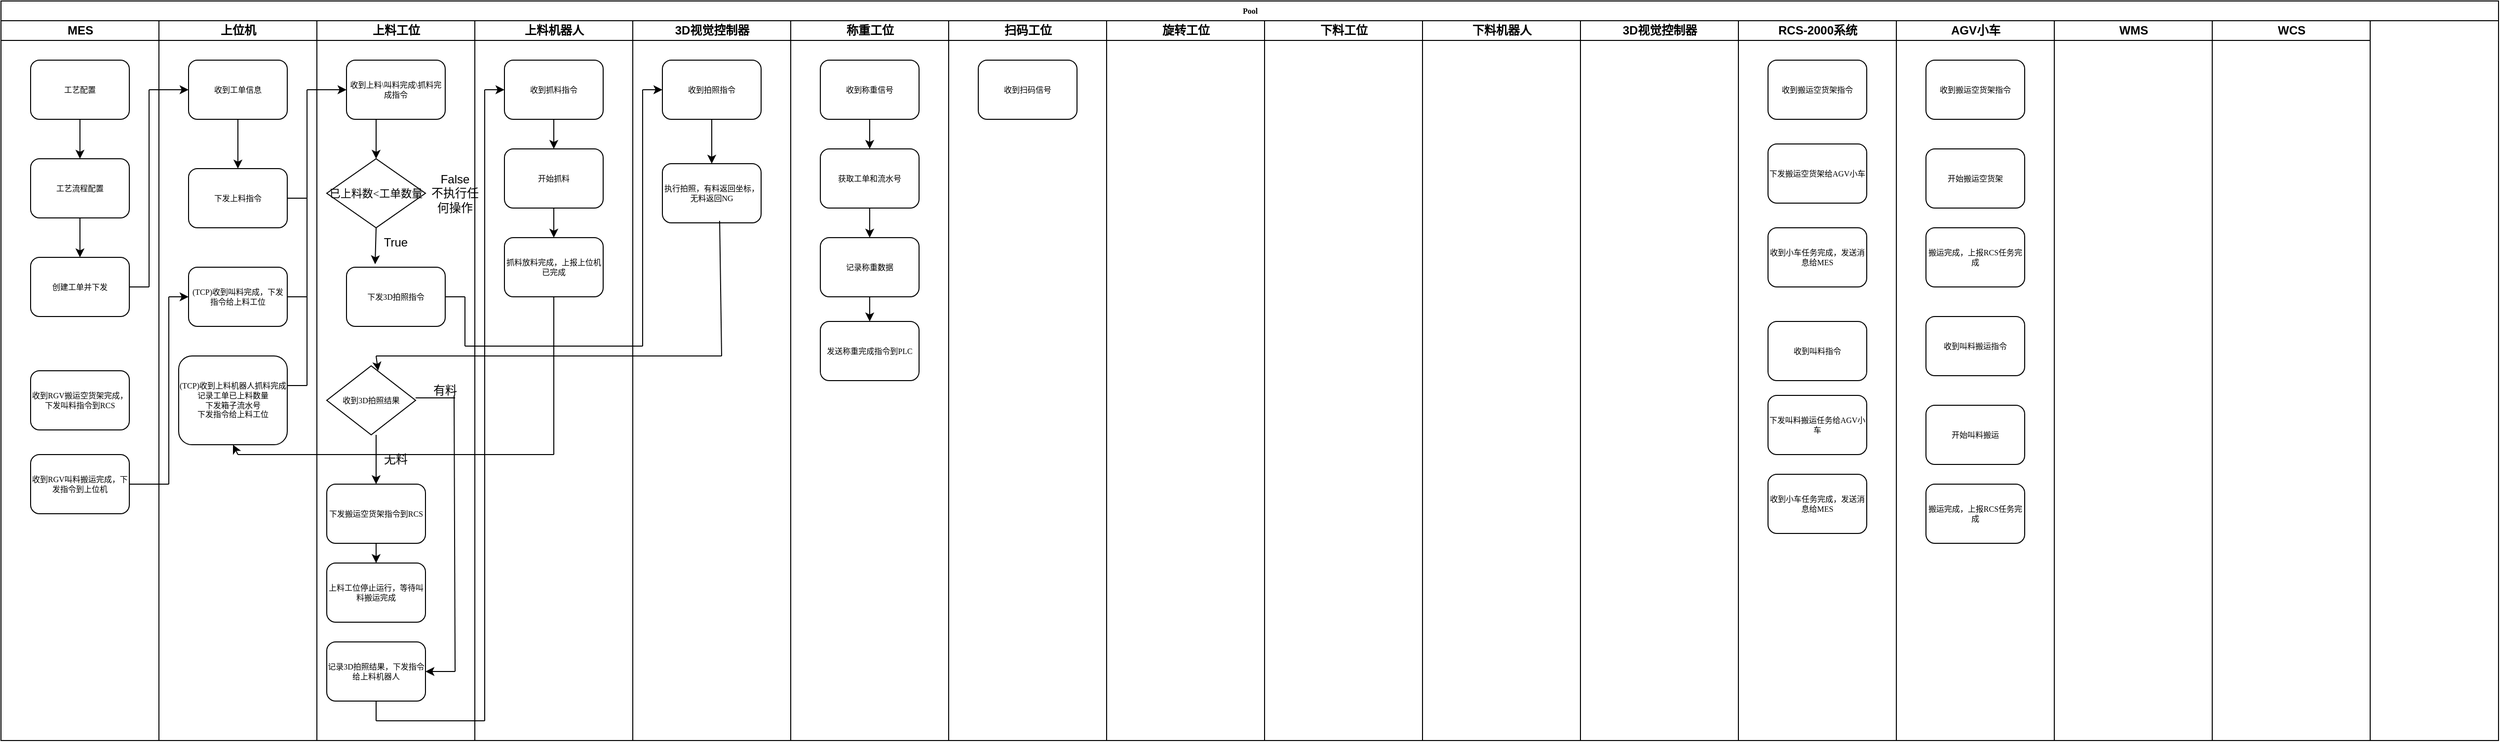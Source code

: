<mxfile version="21.6.8" type="github">
  <diagram name="Page-1" id="74e2e168-ea6b-b213-b513-2b3c1d86103e">
    <mxGraphModel dx="1434" dy="768" grid="1" gridSize="10" guides="1" tooltips="1" connect="1" arrows="1" fold="1" page="1" pageScale="1" pageWidth="1100" pageHeight="850" background="none" math="0" shadow="0">
      <root>
        <mxCell id="0" />
        <mxCell id="1" parent="0" />
        <mxCell id="77e6c97f196da883-1" value="Pool" style="swimlane;html=1;childLayout=stackLayout;startSize=20;rounded=0;shadow=0;labelBackgroundColor=none;strokeWidth=1;fontFamily=Verdana;fontSize=8;align=center;" parent="1" vertex="1">
          <mxGeometry x="70" y="40" width="2530" height="750" as="geometry" />
        </mxCell>
        <mxCell id="77e6c97f196da883-2" value="MES" style="swimlane;html=1;startSize=20;" parent="77e6c97f196da883-1" vertex="1">
          <mxGeometry y="20" width="160" height="730" as="geometry" />
        </mxCell>
        <mxCell id="6C03qrmBVSKvkhP6-HAM-20" value="" style="edgeStyle=orthogonalEdgeStyle;rounded=0;orthogonalLoop=1;jettySize=auto;html=1;" edge="1" parent="77e6c97f196da883-2" source="6C03qrmBVSKvkhP6-HAM-18" target="6C03qrmBVSKvkhP6-HAM-19">
          <mxGeometry relative="1" as="geometry" />
        </mxCell>
        <mxCell id="6C03qrmBVSKvkhP6-HAM-18" value="工艺配置" style="rounded=1;whiteSpace=wrap;html=1;shadow=0;labelBackgroundColor=none;strokeWidth=1;fontFamily=Verdana;fontSize=8;align=center;" vertex="1" parent="77e6c97f196da883-2">
          <mxGeometry x="30" y="40" width="100" height="60" as="geometry" />
        </mxCell>
        <mxCell id="6C03qrmBVSKvkhP6-HAM-22" value="" style="edgeStyle=orthogonalEdgeStyle;rounded=0;orthogonalLoop=1;jettySize=auto;html=1;" edge="1" parent="77e6c97f196da883-2" source="6C03qrmBVSKvkhP6-HAM-19" target="6C03qrmBVSKvkhP6-HAM-21">
          <mxGeometry relative="1" as="geometry" />
        </mxCell>
        <mxCell id="6C03qrmBVSKvkhP6-HAM-19" value="工艺流程配置" style="rounded=1;whiteSpace=wrap;html=1;shadow=0;labelBackgroundColor=none;strokeWidth=1;fontFamily=Verdana;fontSize=8;align=center;" vertex="1" parent="77e6c97f196da883-2">
          <mxGeometry x="30" y="140" width="100" height="60" as="geometry" />
        </mxCell>
        <mxCell id="6C03qrmBVSKvkhP6-HAM-21" value="创建工单并下发" style="rounded=1;whiteSpace=wrap;html=1;shadow=0;labelBackgroundColor=none;strokeWidth=1;fontFamily=Verdana;fontSize=8;align=center;" vertex="1" parent="77e6c97f196da883-2">
          <mxGeometry x="30" y="240" width="100" height="60" as="geometry" />
        </mxCell>
        <mxCell id="6C03qrmBVSKvkhP6-HAM-50" value="收到RGV搬运空货架完成，下发叫料指令到RCS" style="rounded=1;whiteSpace=wrap;html=1;shadow=0;labelBackgroundColor=none;strokeWidth=1;fontFamily=Verdana;fontSize=8;align=center;" vertex="1" parent="77e6c97f196da883-2">
          <mxGeometry x="30" y="355" width="100" height="60" as="geometry" />
        </mxCell>
        <mxCell id="6C03qrmBVSKvkhP6-HAM-57" value="收到RGV叫料搬运完成，下发指令到上位机" style="rounded=1;whiteSpace=wrap;html=1;shadow=0;labelBackgroundColor=none;strokeWidth=1;fontFamily=Verdana;fontSize=8;align=center;" vertex="1" parent="77e6c97f196da883-2">
          <mxGeometry x="30" y="440" width="100" height="60" as="geometry" />
        </mxCell>
        <mxCell id="6C03qrmBVSKvkhP6-HAM-67" value="" style="endArrow=none;html=1;rounded=0;" edge="1" parent="77e6c97f196da883-2">
          <mxGeometry width="50" height="50" relative="1" as="geometry">
            <mxPoint x="130" y="270" as="sourcePoint" />
            <mxPoint x="150" y="270" as="targetPoint" />
          </mxGeometry>
        </mxCell>
        <mxCell id="6C03qrmBVSKvkhP6-HAM-68" value="" style="endArrow=none;html=1;rounded=0;" edge="1" parent="77e6c97f196da883-2">
          <mxGeometry width="50" height="50" relative="1" as="geometry">
            <mxPoint x="150" y="270" as="sourcePoint" />
            <mxPoint x="150" y="70" as="targetPoint" />
          </mxGeometry>
        </mxCell>
        <mxCell id="6C03qrmBVSKvkhP6-HAM-69" value="" style="endArrow=classic;html=1;rounded=0;entryX=0;entryY=0.5;entryDx=0;entryDy=0;" edge="1" parent="77e6c97f196da883-2" target="6C03qrmBVSKvkhP6-HAM-25">
          <mxGeometry width="50" height="50" relative="1" as="geometry">
            <mxPoint x="150" y="70" as="sourcePoint" />
            <mxPoint x="200" y="20" as="targetPoint" />
          </mxGeometry>
        </mxCell>
        <mxCell id="6C03qrmBVSKvkhP6-HAM-95" value="" style="endArrow=none;html=1;rounded=0;exitX=1;exitY=0.5;exitDx=0;exitDy=0;" edge="1" parent="77e6c97f196da883-2" source="6C03qrmBVSKvkhP6-HAM-57">
          <mxGeometry width="50" height="50" relative="1" as="geometry">
            <mxPoint x="130" y="480" as="sourcePoint" />
            <mxPoint x="170" y="470" as="targetPoint" />
          </mxGeometry>
        </mxCell>
        <mxCell id="77e6c97f196da883-3" value="上位机" style="swimlane;html=1;startSize=20;" parent="77e6c97f196da883-1" vertex="1">
          <mxGeometry x="160" y="20" width="160" height="730" as="geometry" />
        </mxCell>
        <mxCell id="6C03qrmBVSKvkhP6-HAM-25" value="收到工单信息" style="rounded=1;whiteSpace=wrap;html=1;shadow=0;labelBackgroundColor=none;strokeWidth=1;fontFamily=Verdana;fontSize=8;align=center;" vertex="1" parent="77e6c97f196da883-3">
          <mxGeometry x="30" y="40" width="100" height="60" as="geometry" />
        </mxCell>
        <mxCell id="6C03qrmBVSKvkhP6-HAM-26" value="下发上料指令" style="rounded=1;whiteSpace=wrap;html=1;shadow=0;labelBackgroundColor=none;strokeWidth=1;fontFamily=Verdana;fontSize=8;align=center;" vertex="1" parent="77e6c97f196da883-3">
          <mxGeometry x="30" y="150" width="100" height="60" as="geometry" />
        </mxCell>
        <mxCell id="6C03qrmBVSKvkhP6-HAM-59" value="(TCP)收到叫料完成，下发指令给上料工位" style="rounded=1;whiteSpace=wrap;html=1;shadow=0;labelBackgroundColor=none;strokeWidth=1;fontFamily=Verdana;fontSize=8;align=center;" vertex="1" parent="77e6c97f196da883-3">
          <mxGeometry x="30" y="250" width="100" height="60" as="geometry" />
        </mxCell>
        <mxCell id="6C03qrmBVSKvkhP6-HAM-66" value="(TCP)收到上料机器人抓料完成&lt;br&gt;记录工单已上料数量&lt;br&gt;下发箱子流水号&lt;br&gt;下发指令给上料工位" style="rounded=1;whiteSpace=wrap;html=1;shadow=0;labelBackgroundColor=none;strokeWidth=1;fontFamily=Verdana;fontSize=8;align=center;" vertex="1" parent="77e6c97f196da883-3">
          <mxGeometry x="20" y="340" width="110" height="90" as="geometry" />
        </mxCell>
        <mxCell id="6C03qrmBVSKvkhP6-HAM-70" value="" style="endArrow=classic;html=1;rounded=0;entryX=0.5;entryY=0;entryDx=0;entryDy=0;" edge="1" parent="77e6c97f196da883-3" target="6C03qrmBVSKvkhP6-HAM-26">
          <mxGeometry width="50" height="50" relative="1" as="geometry">
            <mxPoint x="80" y="100" as="sourcePoint" />
            <mxPoint x="130" y="50" as="targetPoint" />
          </mxGeometry>
        </mxCell>
        <mxCell id="6C03qrmBVSKvkhP6-HAM-72" value="" style="endArrow=none;html=1;rounded=0;" edge="1" parent="77e6c97f196da883-3">
          <mxGeometry width="50" height="50" relative="1" as="geometry">
            <mxPoint x="130" y="180" as="sourcePoint" />
            <mxPoint x="150" y="180" as="targetPoint" />
          </mxGeometry>
        </mxCell>
        <mxCell id="6C03qrmBVSKvkhP6-HAM-73" value="" style="endArrow=none;html=1;rounded=0;" edge="1" parent="77e6c97f196da883-3">
          <mxGeometry width="50" height="50" relative="1" as="geometry">
            <mxPoint x="150" y="180" as="sourcePoint" />
            <mxPoint x="150" y="70" as="targetPoint" />
          </mxGeometry>
        </mxCell>
        <mxCell id="6C03qrmBVSKvkhP6-HAM-74" value="" style="endArrow=classic;html=1;rounded=0;entryX=0;entryY=0.5;entryDx=0;entryDy=0;" edge="1" parent="77e6c97f196da883-3" target="6C03qrmBVSKvkhP6-HAM-27">
          <mxGeometry width="50" height="50" relative="1" as="geometry">
            <mxPoint x="150" y="70" as="sourcePoint" />
            <mxPoint x="200" y="30" as="targetPoint" />
          </mxGeometry>
        </mxCell>
        <mxCell id="6C03qrmBVSKvkhP6-HAM-75" value="" style="endArrow=none;html=1;rounded=0;" edge="1" parent="77e6c97f196da883-3">
          <mxGeometry width="50" height="50" relative="1" as="geometry">
            <mxPoint x="130" y="280" as="sourcePoint" />
            <mxPoint x="150" y="280" as="targetPoint" />
          </mxGeometry>
        </mxCell>
        <mxCell id="6C03qrmBVSKvkhP6-HAM-76" value="" style="endArrow=none;html=1;rounded=0;" edge="1" parent="77e6c97f196da883-3">
          <mxGeometry width="50" height="50" relative="1" as="geometry">
            <mxPoint x="130" y="370" as="sourcePoint" />
            <mxPoint x="150" y="370" as="targetPoint" />
          </mxGeometry>
        </mxCell>
        <mxCell id="6C03qrmBVSKvkhP6-HAM-77" value="" style="endArrow=none;html=1;rounded=0;" edge="1" parent="77e6c97f196da883-3">
          <mxGeometry width="50" height="50" relative="1" as="geometry">
            <mxPoint x="150" y="370" as="sourcePoint" />
            <mxPoint x="150" y="180" as="targetPoint" />
          </mxGeometry>
        </mxCell>
        <mxCell id="6C03qrmBVSKvkhP6-HAM-96" value="" style="endArrow=none;html=1;rounded=0;" edge="1" parent="77e6c97f196da883-3">
          <mxGeometry width="50" height="50" relative="1" as="geometry">
            <mxPoint x="10" y="470" as="sourcePoint" />
            <mxPoint x="10" y="280" as="targetPoint" />
          </mxGeometry>
        </mxCell>
        <mxCell id="6C03qrmBVSKvkhP6-HAM-104" value="" style="endArrow=classic;html=1;rounded=0;entryX=0;entryY=0.5;entryDx=0;entryDy=0;" edge="1" parent="77e6c97f196da883-3" target="6C03qrmBVSKvkhP6-HAM-59">
          <mxGeometry width="50" height="50" relative="1" as="geometry">
            <mxPoint x="10" y="280" as="sourcePoint" />
            <mxPoint x="60" y="230" as="targetPoint" />
          </mxGeometry>
        </mxCell>
        <mxCell id="6C03qrmBVSKvkhP6-HAM-107" value="" style="endArrow=classic;html=1;rounded=0;entryX=0.5;entryY=1;entryDx=0;entryDy=0;" edge="1" parent="77e6c97f196da883-3" target="6C03qrmBVSKvkhP6-HAM-66">
          <mxGeometry width="50" height="50" relative="1" as="geometry">
            <mxPoint x="80" y="440" as="sourcePoint" />
            <mxPoint x="130" y="390" as="targetPoint" />
          </mxGeometry>
        </mxCell>
        <mxCell id="77e6c97f196da883-4" value="上料工位" style="swimlane;html=1;startSize=20;" parent="77e6c97f196da883-1" vertex="1">
          <mxGeometry x="320" y="20" width="160" height="730" as="geometry" />
        </mxCell>
        <mxCell id="6C03qrmBVSKvkhP6-HAM-27" value="收到上料\叫料完成\抓料完成指令" style="rounded=1;whiteSpace=wrap;html=1;shadow=0;labelBackgroundColor=none;strokeWidth=1;fontFamily=Verdana;fontSize=8;align=center;" vertex="1" parent="77e6c97f196da883-4">
          <mxGeometry x="30" y="40" width="100" height="60" as="geometry" />
        </mxCell>
        <mxCell id="6C03qrmBVSKvkhP6-HAM-29" value="&lt;font style=&quot;font-size: 11px;&quot;&gt;已上料数&amp;lt;工单数量&lt;/font&gt;" style="rhombus;whiteSpace=wrap;html=1;rounded=0;shadow=0;labelBackgroundColor=none;strokeWidth=1;fontFamily=Verdana;fontSize=8;align=center;" vertex="1" parent="77e6c97f196da883-4">
          <mxGeometry x="10" y="140" width="100" height="70" as="geometry" />
        </mxCell>
        <mxCell id="6C03qrmBVSKvkhP6-HAM-31" value="False&lt;br&gt;不执行任何操作" style="text;html=1;strokeColor=none;fillColor=none;align=center;verticalAlign=middle;whiteSpace=wrap;rounded=0;" vertex="1" parent="77e6c97f196da883-4">
          <mxGeometry x="110" y="160" width="60" height="30" as="geometry" />
        </mxCell>
        <mxCell id="6C03qrmBVSKvkhP6-HAM-33" value="True" style="text;html=1;strokeColor=none;fillColor=none;align=center;verticalAlign=middle;whiteSpace=wrap;rounded=0;" vertex="1" parent="77e6c97f196da883-4">
          <mxGeometry x="50" y="210" width="60" height="30" as="geometry" />
        </mxCell>
        <mxCell id="6C03qrmBVSKvkhP6-HAM-35" value="下发3D拍照指令" style="rounded=1;whiteSpace=wrap;html=1;shadow=0;labelBackgroundColor=none;strokeWidth=1;fontFamily=Verdana;fontSize=8;align=center;" vertex="1" parent="77e6c97f196da883-4">
          <mxGeometry x="30" y="250" width="100" height="60" as="geometry" />
        </mxCell>
        <mxCell id="6C03qrmBVSKvkhP6-HAM-40" value="收到3D拍照结果" style="rhombus;whiteSpace=wrap;html=1;rounded=0;shadow=0;labelBackgroundColor=none;strokeWidth=1;fontFamily=Verdana;fontSize=8;align=center;" vertex="1" parent="77e6c97f196da883-4">
          <mxGeometry x="10" y="350" width="90" height="70" as="geometry" />
        </mxCell>
        <mxCell id="6C03qrmBVSKvkhP6-HAM-41" value="有料" style="text;html=1;strokeColor=none;fillColor=none;align=center;verticalAlign=middle;whiteSpace=wrap;rounded=0;" vertex="1" parent="77e6c97f196da883-4">
          <mxGeometry x="100" y="360" width="60" height="30" as="geometry" />
        </mxCell>
        <mxCell id="6C03qrmBVSKvkhP6-HAM-42" value="无料" style="text;html=1;strokeColor=none;fillColor=none;align=center;verticalAlign=middle;whiteSpace=wrap;rounded=0;" vertex="1" parent="77e6c97f196da883-4">
          <mxGeometry x="50" y="430" width="60" height="30" as="geometry" />
        </mxCell>
        <mxCell id="6C03qrmBVSKvkhP6-HAM-43" value="下发搬运空货架指令到RCS" style="rounded=1;whiteSpace=wrap;html=1;shadow=0;labelBackgroundColor=none;strokeWidth=1;fontFamily=Verdana;fontSize=8;align=center;" vertex="1" parent="77e6c97f196da883-4">
          <mxGeometry x="10" y="470" width="100" height="60" as="geometry" />
        </mxCell>
        <mxCell id="6C03qrmBVSKvkhP6-HAM-58" value="上料工位停止运行，等待叫料搬运完成" style="rounded=1;whiteSpace=wrap;html=1;shadow=0;labelBackgroundColor=none;strokeWidth=1;fontFamily=Verdana;fontSize=8;align=center;" vertex="1" parent="77e6c97f196da883-4">
          <mxGeometry x="10" y="550" width="100" height="60" as="geometry" />
        </mxCell>
        <mxCell id="6C03qrmBVSKvkhP6-HAM-60" value="记录3D拍照结果，下发指令给上料机器人" style="rounded=1;whiteSpace=wrap;html=1;shadow=0;labelBackgroundColor=none;strokeWidth=1;fontFamily=Verdana;fontSize=8;align=center;" vertex="1" parent="77e6c97f196da883-4">
          <mxGeometry x="10" y="630" width="100" height="60" as="geometry" />
        </mxCell>
        <mxCell id="6C03qrmBVSKvkhP6-HAM-61" value="" style="endArrow=none;html=1;rounded=0;exitX=0;exitY=0.75;exitDx=0;exitDy=0;entryX=0.667;entryY=0.75;entryDx=0;entryDy=0;entryPerimeter=0;" edge="1" parent="77e6c97f196da883-4" source="6C03qrmBVSKvkhP6-HAM-41" target="6C03qrmBVSKvkhP6-HAM-41">
          <mxGeometry width="50" height="50" relative="1" as="geometry">
            <mxPoint x="100" y="390" as="sourcePoint" />
            <mxPoint x="150" y="340" as="targetPoint" />
          </mxGeometry>
        </mxCell>
        <mxCell id="6C03qrmBVSKvkhP6-HAM-62" value="" style="endArrow=none;html=1;rounded=0;" edge="1" parent="77e6c97f196da883-4">
          <mxGeometry width="50" height="50" relative="1" as="geometry">
            <mxPoint x="140" y="660" as="sourcePoint" />
            <mxPoint x="139" y="380" as="targetPoint" />
          </mxGeometry>
        </mxCell>
        <mxCell id="6C03qrmBVSKvkhP6-HAM-78" value="" style="endArrow=classic;html=1;rounded=0;entryX=0.5;entryY=0;entryDx=0;entryDy=0;" edge="1" parent="77e6c97f196da883-4" target="6C03qrmBVSKvkhP6-HAM-29">
          <mxGeometry width="50" height="50" relative="1" as="geometry">
            <mxPoint x="60" y="100" as="sourcePoint" />
            <mxPoint x="110" y="50" as="targetPoint" />
          </mxGeometry>
        </mxCell>
        <mxCell id="6C03qrmBVSKvkhP6-HAM-79" value="" style="endArrow=classic;html=1;rounded=0;entryX=0.15;entryY=1.233;entryDx=0;entryDy=0;entryPerimeter=0;" edge="1" parent="77e6c97f196da883-4" target="6C03qrmBVSKvkhP6-HAM-33">
          <mxGeometry width="50" height="50" relative="1" as="geometry">
            <mxPoint x="60" y="210" as="sourcePoint" />
            <mxPoint x="110" y="160" as="targetPoint" />
          </mxGeometry>
        </mxCell>
        <mxCell id="6C03qrmBVSKvkhP6-HAM-81" value="" style="endArrow=classic;html=1;rounded=0;entryX=0.5;entryY=0;entryDx=0;entryDy=0;" edge="1" parent="77e6c97f196da883-4" target="6C03qrmBVSKvkhP6-HAM-43">
          <mxGeometry width="50" height="50" relative="1" as="geometry">
            <mxPoint x="60" y="420" as="sourcePoint" />
            <mxPoint x="110" y="370" as="targetPoint" />
          </mxGeometry>
        </mxCell>
        <mxCell id="6C03qrmBVSKvkhP6-HAM-82" value="" style="endArrow=classic;html=1;rounded=0;entryX=0.5;entryY=0;entryDx=0;entryDy=0;" edge="1" parent="77e6c97f196da883-4" target="6C03qrmBVSKvkhP6-HAM-58">
          <mxGeometry width="50" height="50" relative="1" as="geometry">
            <mxPoint x="60" y="530" as="sourcePoint" />
            <mxPoint x="110" y="480" as="targetPoint" />
          </mxGeometry>
        </mxCell>
        <mxCell id="6C03qrmBVSKvkhP6-HAM-83" value="" style="endArrow=none;html=1;rounded=0;" edge="1" parent="77e6c97f196da883-4">
          <mxGeometry width="50" height="50" relative="1" as="geometry">
            <mxPoint x="130" y="280" as="sourcePoint" />
            <mxPoint x="150" y="280" as="targetPoint" />
          </mxGeometry>
        </mxCell>
        <mxCell id="6C03qrmBVSKvkhP6-HAM-84" value="" style="endArrow=none;html=1;rounded=0;" edge="1" parent="77e6c97f196da883-4">
          <mxGeometry width="50" height="50" relative="1" as="geometry">
            <mxPoint x="150" y="330" as="sourcePoint" />
            <mxPoint x="150" y="280" as="targetPoint" />
          </mxGeometry>
        </mxCell>
        <mxCell id="6C03qrmBVSKvkhP6-HAM-85" value="" style="endArrow=none;html=1;rounded=0;" edge="1" parent="77e6c97f196da883-4">
          <mxGeometry width="50" height="50" relative="1" as="geometry">
            <mxPoint x="150" y="330" as="sourcePoint" />
            <mxPoint x="330" y="330" as="targetPoint" />
          </mxGeometry>
        </mxCell>
        <mxCell id="6C03qrmBVSKvkhP6-HAM-91" value="" style="endArrow=classic;html=1;rounded=0;" edge="1" parent="77e6c97f196da883-4">
          <mxGeometry width="50" height="50" relative="1" as="geometry">
            <mxPoint x="60" y="340" as="sourcePoint" />
            <mxPoint x="62" y="355" as="targetPoint" />
          </mxGeometry>
        </mxCell>
        <mxCell id="6C03qrmBVSKvkhP6-HAM-98" value="" style="endArrow=none;html=1;rounded=0;" edge="1" parent="77e6c97f196da883-4">
          <mxGeometry width="50" height="50" relative="1" as="geometry">
            <mxPoint x="60" y="690" as="sourcePoint" />
            <mxPoint x="60" y="710" as="targetPoint" />
          </mxGeometry>
        </mxCell>
        <mxCell id="6C03qrmBVSKvkhP6-HAM-99" value="" style="endArrow=none;html=1;rounded=0;" edge="1" parent="77e6c97f196da883-4">
          <mxGeometry width="50" height="50" relative="1" as="geometry">
            <mxPoint x="60" y="710" as="sourcePoint" />
            <mxPoint x="170" y="710" as="targetPoint" />
          </mxGeometry>
        </mxCell>
        <mxCell id="77e6c97f196da883-5" value="上料机器人" style="swimlane;html=1;startSize=20;" parent="77e6c97f196da883-1" vertex="1">
          <mxGeometry x="480" y="20" width="160" height="730" as="geometry" />
        </mxCell>
        <mxCell id="6C03qrmBVSKvkhP6-HAM-34" value="收到抓料指令" style="rounded=1;whiteSpace=wrap;html=1;shadow=0;labelBackgroundColor=none;strokeWidth=1;fontFamily=Verdana;fontSize=8;align=center;" vertex="1" parent="77e6c97f196da883-5">
          <mxGeometry x="30" y="40" width="100" height="60" as="geometry" />
        </mxCell>
        <mxCell id="6C03qrmBVSKvkhP6-HAM-64" value="开始抓料" style="rounded=1;whiteSpace=wrap;html=1;shadow=0;labelBackgroundColor=none;strokeWidth=1;fontFamily=Verdana;fontSize=8;align=center;" vertex="1" parent="77e6c97f196da883-5">
          <mxGeometry x="30" y="130" width="100" height="60" as="geometry" />
        </mxCell>
        <mxCell id="6C03qrmBVSKvkhP6-HAM-65" value="抓料放料完成，上报上位机已完成" style="rounded=1;whiteSpace=wrap;html=1;shadow=0;labelBackgroundColor=none;strokeWidth=1;fontFamily=Verdana;fontSize=8;align=center;" vertex="1" parent="77e6c97f196da883-5">
          <mxGeometry x="30" y="220" width="100" height="60" as="geometry" />
        </mxCell>
        <mxCell id="6C03qrmBVSKvkhP6-HAM-100" value="" style="endArrow=none;html=1;rounded=0;" edge="1" parent="77e6c97f196da883-5">
          <mxGeometry width="50" height="50" relative="1" as="geometry">
            <mxPoint x="10" y="710" as="sourcePoint" />
            <mxPoint x="10" y="70" as="targetPoint" />
          </mxGeometry>
        </mxCell>
        <mxCell id="6C03qrmBVSKvkhP6-HAM-101" value="" style="endArrow=classic;html=1;rounded=0;entryX=0;entryY=0.5;entryDx=0;entryDy=0;" edge="1" parent="77e6c97f196da883-5" target="6C03qrmBVSKvkhP6-HAM-34">
          <mxGeometry width="50" height="50" relative="1" as="geometry">
            <mxPoint x="10" y="70" as="sourcePoint" />
            <mxPoint x="60" y="20" as="targetPoint" />
          </mxGeometry>
        </mxCell>
        <mxCell id="6C03qrmBVSKvkhP6-HAM-102" value="" style="endArrow=classic;html=1;rounded=0;entryX=0.5;entryY=0;entryDx=0;entryDy=0;" edge="1" parent="77e6c97f196da883-5" target="6C03qrmBVSKvkhP6-HAM-64">
          <mxGeometry width="50" height="50" relative="1" as="geometry">
            <mxPoint x="80" y="100" as="sourcePoint" />
            <mxPoint x="130" y="50" as="targetPoint" />
          </mxGeometry>
        </mxCell>
        <mxCell id="6C03qrmBVSKvkhP6-HAM-103" value="" style="endArrow=classic;html=1;rounded=0;" edge="1" parent="77e6c97f196da883-5" target="6C03qrmBVSKvkhP6-HAM-65">
          <mxGeometry width="50" height="50" relative="1" as="geometry">
            <mxPoint x="80" y="190" as="sourcePoint" />
            <mxPoint x="130" y="140" as="targetPoint" />
          </mxGeometry>
        </mxCell>
        <mxCell id="6C03qrmBVSKvkhP6-HAM-105" value="" style="endArrow=none;html=1;rounded=0;" edge="1" parent="77e6c97f196da883-5">
          <mxGeometry width="50" height="50" relative="1" as="geometry">
            <mxPoint x="80" y="440" as="sourcePoint" />
            <mxPoint x="80" y="280" as="targetPoint" />
          </mxGeometry>
        </mxCell>
        <mxCell id="6C03qrmBVSKvkhP6-HAM-106" value="" style="endArrow=none;html=1;rounded=0;" edge="1" parent="77e6c97f196da883-5">
          <mxGeometry width="50" height="50" relative="1" as="geometry">
            <mxPoint x="-240" y="440" as="sourcePoint" />
            <mxPoint x="80" y="440" as="targetPoint" />
          </mxGeometry>
        </mxCell>
        <mxCell id="77e6c97f196da883-6" value="3D视觉控制器" style="swimlane;html=1;startSize=20;" parent="77e6c97f196da883-1" vertex="1">
          <mxGeometry x="640" y="20" width="160" height="730" as="geometry" />
        </mxCell>
        <mxCell id="6C03qrmBVSKvkhP6-HAM-36" value="收到拍照指令" style="rounded=1;whiteSpace=wrap;html=1;shadow=0;labelBackgroundColor=none;strokeWidth=1;fontFamily=Verdana;fontSize=8;align=center;" vertex="1" parent="77e6c97f196da883-6">
          <mxGeometry x="30" y="40" width="100" height="60" as="geometry" />
        </mxCell>
        <mxCell id="6C03qrmBVSKvkhP6-HAM-38" value="执行拍照，有料返回坐标，无料返回NG" style="rounded=1;whiteSpace=wrap;html=1;shadow=0;labelBackgroundColor=none;strokeWidth=1;fontFamily=Verdana;fontSize=8;align=center;" vertex="1" parent="77e6c97f196da883-6">
          <mxGeometry x="30" y="145" width="100" height="60" as="geometry" />
        </mxCell>
        <mxCell id="6C03qrmBVSKvkhP6-HAM-86" value="" style="endArrow=none;html=1;rounded=0;" edge="1" parent="77e6c97f196da883-6">
          <mxGeometry width="50" height="50" relative="1" as="geometry">
            <mxPoint x="10" y="330" as="sourcePoint" />
            <mxPoint x="10" y="70" as="targetPoint" />
          </mxGeometry>
        </mxCell>
        <mxCell id="6C03qrmBVSKvkhP6-HAM-87" value="" style="endArrow=classic;html=1;rounded=0;entryX=0;entryY=0.5;entryDx=0;entryDy=0;" edge="1" parent="77e6c97f196da883-6" target="6C03qrmBVSKvkhP6-HAM-36">
          <mxGeometry width="50" height="50" relative="1" as="geometry">
            <mxPoint x="10" y="70" as="sourcePoint" />
            <mxPoint x="60" y="20" as="targetPoint" />
          </mxGeometry>
        </mxCell>
        <mxCell id="6C03qrmBVSKvkhP6-HAM-88" value="" style="endArrow=classic;html=1;rounded=0;entryX=0.5;entryY=0;entryDx=0;entryDy=0;" edge="1" parent="77e6c97f196da883-6" target="6C03qrmBVSKvkhP6-HAM-38">
          <mxGeometry width="50" height="50" relative="1" as="geometry">
            <mxPoint x="80" y="100" as="sourcePoint" />
            <mxPoint x="130" y="50" as="targetPoint" />
          </mxGeometry>
        </mxCell>
        <mxCell id="6C03qrmBVSKvkhP6-HAM-89" value="" style="endArrow=none;html=1;rounded=0;entryX=0.58;entryY=0.967;entryDx=0;entryDy=0;entryPerimeter=0;" edge="1" parent="77e6c97f196da883-6" target="6C03qrmBVSKvkhP6-HAM-38">
          <mxGeometry width="50" height="50" relative="1" as="geometry">
            <mxPoint x="90" y="340" as="sourcePoint" />
            <mxPoint x="90" y="210" as="targetPoint" />
          </mxGeometry>
        </mxCell>
        <mxCell id="6C03qrmBVSKvkhP6-HAM-90" value="" style="endArrow=none;html=1;rounded=0;" edge="1" parent="77e6c97f196da883-6">
          <mxGeometry width="50" height="50" relative="1" as="geometry">
            <mxPoint x="-260" y="340" as="sourcePoint" />
            <mxPoint x="90" y="340" as="targetPoint" />
          </mxGeometry>
        </mxCell>
        <mxCell id="77e6c97f196da883-7" value="称重工位" style="swimlane;html=1;startSize=20;" parent="77e6c97f196da883-1" vertex="1">
          <mxGeometry x="800" y="20" width="160" height="730" as="geometry">
            <mxRectangle x="800" y="20" width="730" height="730" as="alternateBounds" />
          </mxGeometry>
        </mxCell>
        <mxCell id="6C03qrmBVSKvkhP6-HAM-114" value="" style="edgeStyle=orthogonalEdgeStyle;rounded=0;orthogonalLoop=1;jettySize=auto;html=1;" edge="1" parent="77e6c97f196da883-7" source="6C03qrmBVSKvkhP6-HAM-110" target="6C03qrmBVSKvkhP6-HAM-111">
          <mxGeometry relative="1" as="geometry" />
        </mxCell>
        <mxCell id="6C03qrmBVSKvkhP6-HAM-110" value="收到称重信号" style="rounded=1;whiteSpace=wrap;html=1;shadow=0;labelBackgroundColor=none;strokeWidth=1;fontFamily=Verdana;fontSize=8;align=center;" vertex="1" parent="77e6c97f196da883-7">
          <mxGeometry x="30" y="40" width="100" height="60" as="geometry" />
        </mxCell>
        <mxCell id="6C03qrmBVSKvkhP6-HAM-115" value="" style="edgeStyle=orthogonalEdgeStyle;rounded=0;orthogonalLoop=1;jettySize=auto;html=1;entryX=0.5;entryY=0;entryDx=0;entryDy=0;" edge="1" parent="77e6c97f196da883-7" source="6C03qrmBVSKvkhP6-HAM-111" target="6C03qrmBVSKvkhP6-HAM-112">
          <mxGeometry relative="1" as="geometry" />
        </mxCell>
        <mxCell id="6C03qrmBVSKvkhP6-HAM-111" value="获取工单和流水号" style="rounded=1;whiteSpace=wrap;html=1;shadow=0;labelBackgroundColor=none;strokeWidth=1;fontFamily=Verdana;fontSize=8;align=center;" vertex="1" parent="77e6c97f196da883-7">
          <mxGeometry x="30" y="130" width="100" height="60" as="geometry" />
        </mxCell>
        <mxCell id="6C03qrmBVSKvkhP6-HAM-112" value="记录称重数据" style="rounded=1;whiteSpace=wrap;html=1;shadow=0;labelBackgroundColor=none;strokeWidth=1;fontFamily=Verdana;fontSize=8;align=center;" vertex="1" parent="77e6c97f196da883-7">
          <mxGeometry x="30" y="220" width="100" height="60" as="geometry" />
        </mxCell>
        <mxCell id="6C03qrmBVSKvkhP6-HAM-113" value="发送称重完成指令到PLC" style="rounded=1;whiteSpace=wrap;html=1;shadow=0;labelBackgroundColor=none;strokeWidth=1;fontFamily=Verdana;fontSize=8;align=center;" vertex="1" parent="77e6c97f196da883-7">
          <mxGeometry x="30" y="305" width="100" height="60" as="geometry" />
        </mxCell>
        <mxCell id="6C03qrmBVSKvkhP6-HAM-116" value="" style="endArrow=classic;html=1;rounded=0;entryX=0.5;entryY=0;entryDx=0;entryDy=0;" edge="1" parent="77e6c97f196da883-7" target="6C03qrmBVSKvkhP6-HAM-113">
          <mxGeometry width="50" height="50" relative="1" as="geometry">
            <mxPoint x="80" y="280" as="sourcePoint" />
            <mxPoint x="130" y="230" as="targetPoint" />
          </mxGeometry>
        </mxCell>
        <mxCell id="6C03qrmBVSKvkhP6-HAM-9" value="扫码工位" style="swimlane;html=1;startSize=20;" vertex="1" parent="77e6c97f196da883-1">
          <mxGeometry x="960" y="20" width="160" height="730" as="geometry">
            <mxRectangle x="800" y="20" width="730" height="730" as="alternateBounds" />
          </mxGeometry>
        </mxCell>
        <mxCell id="6C03qrmBVSKvkhP6-HAM-117" value="收到扫码信号" style="rounded=1;whiteSpace=wrap;html=1;shadow=0;labelBackgroundColor=none;strokeWidth=1;fontFamily=Verdana;fontSize=8;align=center;" vertex="1" parent="6C03qrmBVSKvkhP6-HAM-9">
          <mxGeometry x="30" y="40" width="100" height="60" as="geometry" />
        </mxCell>
        <mxCell id="6C03qrmBVSKvkhP6-HAM-10" value="旋转工位" style="swimlane;html=1;startSize=20;" vertex="1" parent="77e6c97f196da883-1">
          <mxGeometry x="1120" y="20" width="160" height="730" as="geometry">
            <mxRectangle x="800" y="20" width="730" height="730" as="alternateBounds" />
          </mxGeometry>
        </mxCell>
        <mxCell id="6C03qrmBVSKvkhP6-HAM-11" value="下料工位" style="swimlane;html=1;startSize=20;" vertex="1" parent="77e6c97f196da883-1">
          <mxGeometry x="1280" y="20" width="160" height="730" as="geometry">
            <mxRectangle x="800" y="20" width="730" height="730" as="alternateBounds" />
          </mxGeometry>
        </mxCell>
        <mxCell id="6C03qrmBVSKvkhP6-HAM-12" value="下料机器人" style="swimlane;html=1;startSize=20;" vertex="1" parent="77e6c97f196da883-1">
          <mxGeometry x="1440" y="20" width="160" height="730" as="geometry">
            <mxRectangle x="800" y="20" width="730" height="730" as="alternateBounds" />
          </mxGeometry>
        </mxCell>
        <mxCell id="6C03qrmBVSKvkhP6-HAM-13" value="3D视觉控制器" style="swimlane;html=1;startSize=20;" vertex="1" parent="77e6c97f196da883-1">
          <mxGeometry x="1600" y="20" width="160" height="730" as="geometry">
            <mxRectangle x="800" y="20" width="730" height="730" as="alternateBounds" />
          </mxGeometry>
        </mxCell>
        <mxCell id="6C03qrmBVSKvkhP6-HAM-14" value="RCS-2000系统" style="swimlane;html=1;startSize=20;" vertex="1" parent="77e6c97f196da883-1">
          <mxGeometry x="1760" y="20" width="160" height="730" as="geometry">
            <mxRectangle x="800" y="20" width="730" height="730" as="alternateBounds" />
          </mxGeometry>
        </mxCell>
        <mxCell id="6C03qrmBVSKvkhP6-HAM-44" value="收到搬运空货架指令" style="rounded=1;whiteSpace=wrap;html=1;shadow=0;labelBackgroundColor=none;strokeWidth=1;fontFamily=Verdana;fontSize=8;align=center;" vertex="1" parent="6C03qrmBVSKvkhP6-HAM-14">
          <mxGeometry x="30" y="40" width="100" height="60" as="geometry" />
        </mxCell>
        <mxCell id="6C03qrmBVSKvkhP6-HAM-45" value="下发搬运空货架给AGV小车" style="rounded=1;whiteSpace=wrap;html=1;shadow=0;labelBackgroundColor=none;strokeWidth=1;fontFamily=Verdana;fontSize=8;align=center;" vertex="1" parent="6C03qrmBVSKvkhP6-HAM-14">
          <mxGeometry x="30" y="125" width="100" height="60" as="geometry" />
        </mxCell>
        <mxCell id="6C03qrmBVSKvkhP6-HAM-49" value="收到小车任务完成，发送消息给MES" style="rounded=1;whiteSpace=wrap;html=1;shadow=0;labelBackgroundColor=none;strokeWidth=1;fontFamily=Verdana;fontSize=8;align=center;" vertex="1" parent="6C03qrmBVSKvkhP6-HAM-14">
          <mxGeometry x="30" y="210" width="100" height="60" as="geometry" />
        </mxCell>
        <mxCell id="6C03qrmBVSKvkhP6-HAM-51" value="收到叫料指令" style="rounded=1;whiteSpace=wrap;html=1;shadow=0;labelBackgroundColor=none;strokeWidth=1;fontFamily=Verdana;fontSize=8;align=center;" vertex="1" parent="6C03qrmBVSKvkhP6-HAM-14">
          <mxGeometry x="30" y="305" width="100" height="60" as="geometry" />
        </mxCell>
        <mxCell id="6C03qrmBVSKvkhP6-HAM-52" value="下发叫料搬运任务给AGV小车" style="rounded=1;whiteSpace=wrap;html=1;shadow=0;labelBackgroundColor=none;strokeWidth=1;fontFamily=Verdana;fontSize=8;align=center;" vertex="1" parent="6C03qrmBVSKvkhP6-HAM-14">
          <mxGeometry x="30" y="380" width="100" height="60" as="geometry" />
        </mxCell>
        <mxCell id="6C03qrmBVSKvkhP6-HAM-53" value="收到小车任务完成，发送消息给MES" style="rounded=1;whiteSpace=wrap;html=1;shadow=0;labelBackgroundColor=none;strokeWidth=1;fontFamily=Verdana;fontSize=8;align=center;" vertex="1" parent="6C03qrmBVSKvkhP6-HAM-14">
          <mxGeometry x="30" y="460" width="100" height="60" as="geometry" />
        </mxCell>
        <mxCell id="6C03qrmBVSKvkhP6-HAM-15" value="AGV小车" style="swimlane;html=1;startSize=20;" vertex="1" parent="77e6c97f196da883-1">
          <mxGeometry x="1920" y="20" width="160" height="730" as="geometry">
            <mxRectangle x="800" y="20" width="730" height="730" as="alternateBounds" />
          </mxGeometry>
        </mxCell>
        <mxCell id="6C03qrmBVSKvkhP6-HAM-46" value="收到搬运空货架指令" style="rounded=1;whiteSpace=wrap;html=1;shadow=0;labelBackgroundColor=none;strokeWidth=1;fontFamily=Verdana;fontSize=8;align=center;" vertex="1" parent="6C03qrmBVSKvkhP6-HAM-15">
          <mxGeometry x="30" y="40" width="100" height="60" as="geometry" />
        </mxCell>
        <mxCell id="6C03qrmBVSKvkhP6-HAM-47" value="开始搬运空货架" style="rounded=1;whiteSpace=wrap;html=1;shadow=0;labelBackgroundColor=none;strokeWidth=1;fontFamily=Verdana;fontSize=8;align=center;" vertex="1" parent="6C03qrmBVSKvkhP6-HAM-15">
          <mxGeometry x="30" y="130" width="100" height="60" as="geometry" />
        </mxCell>
        <mxCell id="6C03qrmBVSKvkhP6-HAM-48" value="搬运完成，上报RCS任务完成" style="rounded=1;whiteSpace=wrap;html=1;shadow=0;labelBackgroundColor=none;strokeWidth=1;fontFamily=Verdana;fontSize=8;align=center;" vertex="1" parent="6C03qrmBVSKvkhP6-HAM-15">
          <mxGeometry x="30" y="210" width="100" height="60" as="geometry" />
        </mxCell>
        <mxCell id="6C03qrmBVSKvkhP6-HAM-54" value="收到叫料搬运指令" style="rounded=1;whiteSpace=wrap;html=1;shadow=0;labelBackgroundColor=none;strokeWidth=1;fontFamily=Verdana;fontSize=8;align=center;" vertex="1" parent="6C03qrmBVSKvkhP6-HAM-15">
          <mxGeometry x="30" y="300" width="100" height="60" as="geometry" />
        </mxCell>
        <mxCell id="6C03qrmBVSKvkhP6-HAM-55" value="开始叫料搬运" style="rounded=1;whiteSpace=wrap;html=1;shadow=0;labelBackgroundColor=none;strokeWidth=1;fontFamily=Verdana;fontSize=8;align=center;" vertex="1" parent="6C03qrmBVSKvkhP6-HAM-15">
          <mxGeometry x="30" y="390" width="100" height="60" as="geometry" />
        </mxCell>
        <mxCell id="6C03qrmBVSKvkhP6-HAM-56" value="搬运完成，上报RCS任务完成" style="rounded=1;whiteSpace=wrap;html=1;shadow=0;labelBackgroundColor=none;strokeWidth=1;fontFamily=Verdana;fontSize=8;align=center;" vertex="1" parent="6C03qrmBVSKvkhP6-HAM-15">
          <mxGeometry x="30" y="470" width="100" height="60" as="geometry" />
        </mxCell>
        <mxCell id="6C03qrmBVSKvkhP6-HAM-16" value="WMS" style="swimlane;html=1;startSize=20;" vertex="1" parent="77e6c97f196da883-1">
          <mxGeometry x="2080" y="20" width="160" height="730" as="geometry">
            <mxRectangle x="800" y="20" width="730" height="730" as="alternateBounds" />
          </mxGeometry>
        </mxCell>
        <mxCell id="6C03qrmBVSKvkhP6-HAM-17" value="WCS" style="swimlane;html=1;startSize=20;" vertex="1" parent="77e6c97f196da883-1">
          <mxGeometry x="2240" y="20" width="160" height="730" as="geometry">
            <mxRectangle x="800" y="20" width="730" height="730" as="alternateBounds" />
          </mxGeometry>
        </mxCell>
        <mxCell id="6C03qrmBVSKvkhP6-HAM-63" value="" style="endArrow=classic;html=1;rounded=0;entryX=1;entryY=0.5;entryDx=0;entryDy=0;" edge="1" parent="1" target="6C03qrmBVSKvkhP6-HAM-60">
          <mxGeometry width="50" height="50" relative="1" as="geometry">
            <mxPoint x="530" y="720" as="sourcePoint" />
            <mxPoint x="420" y="410" as="targetPoint" />
          </mxGeometry>
        </mxCell>
      </root>
    </mxGraphModel>
  </diagram>
</mxfile>
